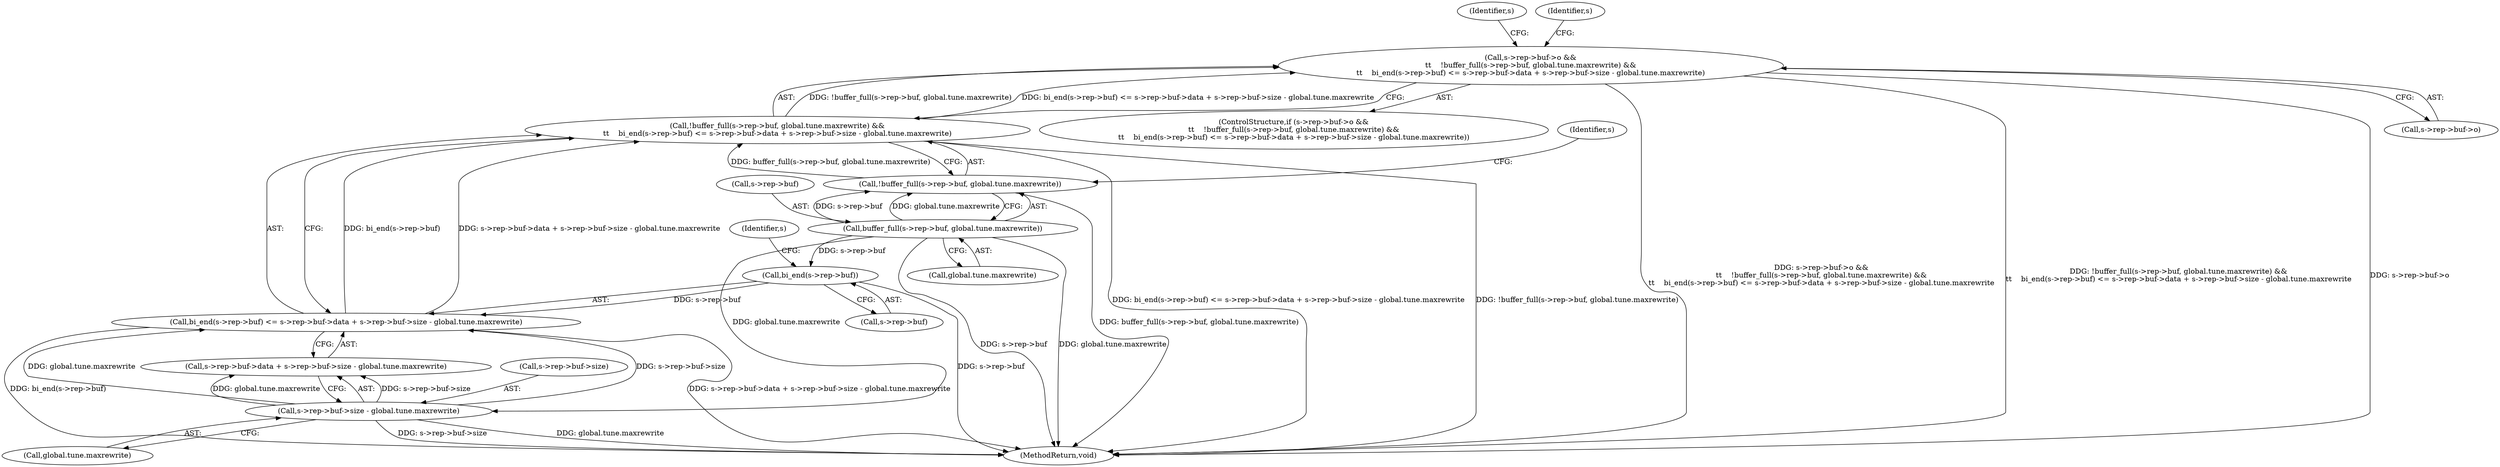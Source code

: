 digraph "0_haproxy_b4d05093bc89f71377230228007e69a1434c1a0c@pointer" {
"1000803" [label="(Call,s->rep->buf->o &&\n\t\t    !buffer_full(s->rep->buf, global.tune.maxrewrite) &&\n\t\t    bi_end(s->rep->buf) <= s->rep->buf->data + s->rep->buf->size - global.tune.maxrewrite)"];
"1000811" [label="(Call,!buffer_full(s->rep->buf, global.tune.maxrewrite) &&\n\t\t    bi_end(s->rep->buf) <= s->rep->buf->data + s->rep->buf->size - global.tune.maxrewrite)"];
"1000812" [label="(Call,!buffer_full(s->rep->buf, global.tune.maxrewrite))"];
"1000813" [label="(Call,buffer_full(s->rep->buf, global.tune.maxrewrite))"];
"1000824" [label="(Call,bi_end(s->rep->buf) <= s->rep->buf->data + s->rep->buf->size - global.tune.maxrewrite)"];
"1000825" [label="(Call,bi_end(s->rep->buf))"];
"1000839" [label="(Call,s->rep->buf->size - global.tune.maxrewrite)"];
"1000811" [label="(Call,!buffer_full(s->rep->buf, global.tune.maxrewrite) &&\n\t\t    bi_end(s->rep->buf) <= s->rep->buf->data + s->rep->buf->size - global.tune.maxrewrite)"];
"1000840" [label="(Call,s->rep->buf->size)"];
"1000855" [label="(Identifier,s)"];
"1000824" [label="(Call,bi_end(s->rep->buf) <= s->rep->buf->data + s->rep->buf->size - global.tune.maxrewrite)"];
"1000802" [label="(ControlStructure,if (s->rep->buf->o &&\n\t\t    !buffer_full(s->rep->buf, global.tune.maxrewrite) &&\n\t\t    bi_end(s->rep->buf) <= s->rep->buf->data + s->rep->buf->size - global.tune.maxrewrite))"];
"1000861" [label="(Identifier,s)"];
"1000899" [label="(MethodReturn,void)"];
"1000828" [label="(Identifier,s)"];
"1000812" [label="(Call,!buffer_full(s->rep->buf, global.tune.maxrewrite))"];
"1000825" [label="(Call,bi_end(s->rep->buf))"];
"1000831" [label="(Call,s->rep->buf->data + s->rep->buf->size - global.tune.maxrewrite)"];
"1000835" [label="(Identifier,s)"];
"1000814" [label="(Call,s->rep->buf)"];
"1000826" [label="(Call,s->rep->buf)"];
"1000804" [label="(Call,s->rep->buf->o)"];
"1000847" [label="(Call,global.tune.maxrewrite)"];
"1000803" [label="(Call,s->rep->buf->o &&\n\t\t    !buffer_full(s->rep->buf, global.tune.maxrewrite) &&\n\t\t    bi_end(s->rep->buf) <= s->rep->buf->data + s->rep->buf->size - global.tune.maxrewrite)"];
"1000819" [label="(Call,global.tune.maxrewrite)"];
"1000813" [label="(Call,buffer_full(s->rep->buf, global.tune.maxrewrite))"];
"1000839" [label="(Call,s->rep->buf->size - global.tune.maxrewrite)"];
"1000803" -> "1000802"  [label="AST: "];
"1000803" -> "1000804"  [label="CFG: "];
"1000803" -> "1000811"  [label="CFG: "];
"1000804" -> "1000803"  [label="AST: "];
"1000811" -> "1000803"  [label="AST: "];
"1000855" -> "1000803"  [label="CFG: "];
"1000861" -> "1000803"  [label="CFG: "];
"1000803" -> "1000899"  [label="DDG: s->rep->buf->o &&\n\t\t    !buffer_full(s->rep->buf, global.tune.maxrewrite) &&\n\t\t    bi_end(s->rep->buf) <= s->rep->buf->data + s->rep->buf->size - global.tune.maxrewrite"];
"1000803" -> "1000899"  [label="DDG: !buffer_full(s->rep->buf, global.tune.maxrewrite) &&\n\t\t    bi_end(s->rep->buf) <= s->rep->buf->data + s->rep->buf->size - global.tune.maxrewrite"];
"1000803" -> "1000899"  [label="DDG: s->rep->buf->o"];
"1000811" -> "1000803"  [label="DDG: !buffer_full(s->rep->buf, global.tune.maxrewrite)"];
"1000811" -> "1000803"  [label="DDG: bi_end(s->rep->buf) <= s->rep->buf->data + s->rep->buf->size - global.tune.maxrewrite"];
"1000811" -> "1000812"  [label="CFG: "];
"1000811" -> "1000824"  [label="CFG: "];
"1000812" -> "1000811"  [label="AST: "];
"1000824" -> "1000811"  [label="AST: "];
"1000811" -> "1000899"  [label="DDG: bi_end(s->rep->buf) <= s->rep->buf->data + s->rep->buf->size - global.tune.maxrewrite"];
"1000811" -> "1000899"  [label="DDG: !buffer_full(s->rep->buf, global.tune.maxrewrite)"];
"1000812" -> "1000811"  [label="DDG: buffer_full(s->rep->buf, global.tune.maxrewrite)"];
"1000824" -> "1000811"  [label="DDG: bi_end(s->rep->buf)"];
"1000824" -> "1000811"  [label="DDG: s->rep->buf->data + s->rep->buf->size - global.tune.maxrewrite"];
"1000812" -> "1000813"  [label="CFG: "];
"1000813" -> "1000812"  [label="AST: "];
"1000828" -> "1000812"  [label="CFG: "];
"1000812" -> "1000899"  [label="DDG: buffer_full(s->rep->buf, global.tune.maxrewrite)"];
"1000813" -> "1000812"  [label="DDG: s->rep->buf"];
"1000813" -> "1000812"  [label="DDG: global.tune.maxrewrite"];
"1000813" -> "1000819"  [label="CFG: "];
"1000814" -> "1000813"  [label="AST: "];
"1000819" -> "1000813"  [label="AST: "];
"1000813" -> "1000899"  [label="DDG: s->rep->buf"];
"1000813" -> "1000899"  [label="DDG: global.tune.maxrewrite"];
"1000813" -> "1000825"  [label="DDG: s->rep->buf"];
"1000813" -> "1000839"  [label="DDG: global.tune.maxrewrite"];
"1000824" -> "1000831"  [label="CFG: "];
"1000825" -> "1000824"  [label="AST: "];
"1000831" -> "1000824"  [label="AST: "];
"1000824" -> "1000899"  [label="DDG: bi_end(s->rep->buf)"];
"1000824" -> "1000899"  [label="DDG: s->rep->buf->data + s->rep->buf->size - global.tune.maxrewrite"];
"1000825" -> "1000824"  [label="DDG: s->rep->buf"];
"1000839" -> "1000824"  [label="DDG: s->rep->buf->size"];
"1000839" -> "1000824"  [label="DDG: global.tune.maxrewrite"];
"1000825" -> "1000826"  [label="CFG: "];
"1000826" -> "1000825"  [label="AST: "];
"1000835" -> "1000825"  [label="CFG: "];
"1000825" -> "1000899"  [label="DDG: s->rep->buf"];
"1000839" -> "1000831"  [label="AST: "];
"1000839" -> "1000847"  [label="CFG: "];
"1000840" -> "1000839"  [label="AST: "];
"1000847" -> "1000839"  [label="AST: "];
"1000831" -> "1000839"  [label="CFG: "];
"1000839" -> "1000899"  [label="DDG: global.tune.maxrewrite"];
"1000839" -> "1000899"  [label="DDG: s->rep->buf->size"];
"1000839" -> "1000831"  [label="DDG: s->rep->buf->size"];
"1000839" -> "1000831"  [label="DDG: global.tune.maxrewrite"];
}
